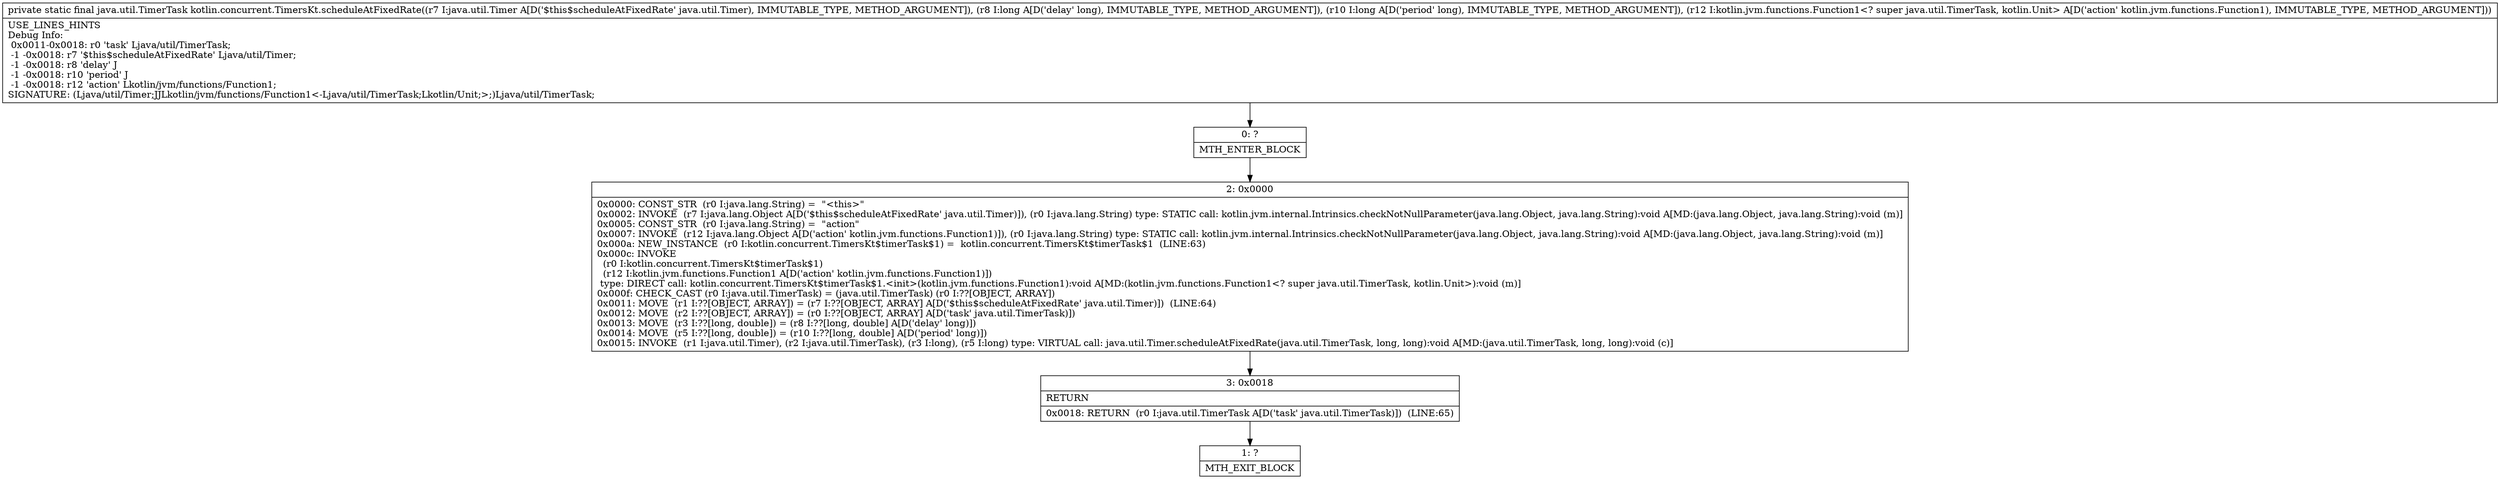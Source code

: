 digraph "CFG forkotlin.concurrent.TimersKt.scheduleAtFixedRate(Ljava\/util\/Timer;JJLkotlin\/jvm\/functions\/Function1;)Ljava\/util\/TimerTask;" {
Node_0 [shape=record,label="{0\:\ ?|MTH_ENTER_BLOCK\l}"];
Node_2 [shape=record,label="{2\:\ 0x0000|0x0000: CONST_STR  (r0 I:java.lang.String) =  \"\<this\>\" \l0x0002: INVOKE  (r7 I:java.lang.Object A[D('$this$scheduleAtFixedRate' java.util.Timer)]), (r0 I:java.lang.String) type: STATIC call: kotlin.jvm.internal.Intrinsics.checkNotNullParameter(java.lang.Object, java.lang.String):void A[MD:(java.lang.Object, java.lang.String):void (m)]\l0x0005: CONST_STR  (r0 I:java.lang.String) =  \"action\" \l0x0007: INVOKE  (r12 I:java.lang.Object A[D('action' kotlin.jvm.functions.Function1)]), (r0 I:java.lang.String) type: STATIC call: kotlin.jvm.internal.Intrinsics.checkNotNullParameter(java.lang.Object, java.lang.String):void A[MD:(java.lang.Object, java.lang.String):void (m)]\l0x000a: NEW_INSTANCE  (r0 I:kotlin.concurrent.TimersKt$timerTask$1) =  kotlin.concurrent.TimersKt$timerTask$1  (LINE:63)\l0x000c: INVOKE  \l  (r0 I:kotlin.concurrent.TimersKt$timerTask$1)\l  (r12 I:kotlin.jvm.functions.Function1 A[D('action' kotlin.jvm.functions.Function1)])\l type: DIRECT call: kotlin.concurrent.TimersKt$timerTask$1.\<init\>(kotlin.jvm.functions.Function1):void A[MD:(kotlin.jvm.functions.Function1\<? super java.util.TimerTask, kotlin.Unit\>):void (m)]\l0x000f: CHECK_CAST (r0 I:java.util.TimerTask) = (java.util.TimerTask) (r0 I:??[OBJECT, ARRAY]) \l0x0011: MOVE  (r1 I:??[OBJECT, ARRAY]) = (r7 I:??[OBJECT, ARRAY] A[D('$this$scheduleAtFixedRate' java.util.Timer)])  (LINE:64)\l0x0012: MOVE  (r2 I:??[OBJECT, ARRAY]) = (r0 I:??[OBJECT, ARRAY] A[D('task' java.util.TimerTask)]) \l0x0013: MOVE  (r3 I:??[long, double]) = (r8 I:??[long, double] A[D('delay' long)]) \l0x0014: MOVE  (r5 I:??[long, double]) = (r10 I:??[long, double] A[D('period' long)]) \l0x0015: INVOKE  (r1 I:java.util.Timer), (r2 I:java.util.TimerTask), (r3 I:long), (r5 I:long) type: VIRTUAL call: java.util.Timer.scheduleAtFixedRate(java.util.TimerTask, long, long):void A[MD:(java.util.TimerTask, long, long):void (c)]\l}"];
Node_3 [shape=record,label="{3\:\ 0x0018|RETURN\l|0x0018: RETURN  (r0 I:java.util.TimerTask A[D('task' java.util.TimerTask)])  (LINE:65)\l}"];
Node_1 [shape=record,label="{1\:\ ?|MTH_EXIT_BLOCK\l}"];
MethodNode[shape=record,label="{private static final java.util.TimerTask kotlin.concurrent.TimersKt.scheduleAtFixedRate((r7 I:java.util.Timer A[D('$this$scheduleAtFixedRate' java.util.Timer), IMMUTABLE_TYPE, METHOD_ARGUMENT]), (r8 I:long A[D('delay' long), IMMUTABLE_TYPE, METHOD_ARGUMENT]), (r10 I:long A[D('period' long), IMMUTABLE_TYPE, METHOD_ARGUMENT]), (r12 I:kotlin.jvm.functions.Function1\<? super java.util.TimerTask, kotlin.Unit\> A[D('action' kotlin.jvm.functions.Function1), IMMUTABLE_TYPE, METHOD_ARGUMENT]))  | USE_LINES_HINTS\lDebug Info:\l  0x0011\-0x0018: r0 'task' Ljava\/util\/TimerTask;\l  \-1 \-0x0018: r7 '$this$scheduleAtFixedRate' Ljava\/util\/Timer;\l  \-1 \-0x0018: r8 'delay' J\l  \-1 \-0x0018: r10 'period' J\l  \-1 \-0x0018: r12 'action' Lkotlin\/jvm\/functions\/Function1;\lSIGNATURE: (Ljava\/util\/Timer;JJLkotlin\/jvm\/functions\/Function1\<\-Ljava\/util\/TimerTask;Lkotlin\/Unit;\>;)Ljava\/util\/TimerTask;\l}"];
MethodNode -> Node_0;Node_0 -> Node_2;
Node_2 -> Node_3;
Node_3 -> Node_1;
}

